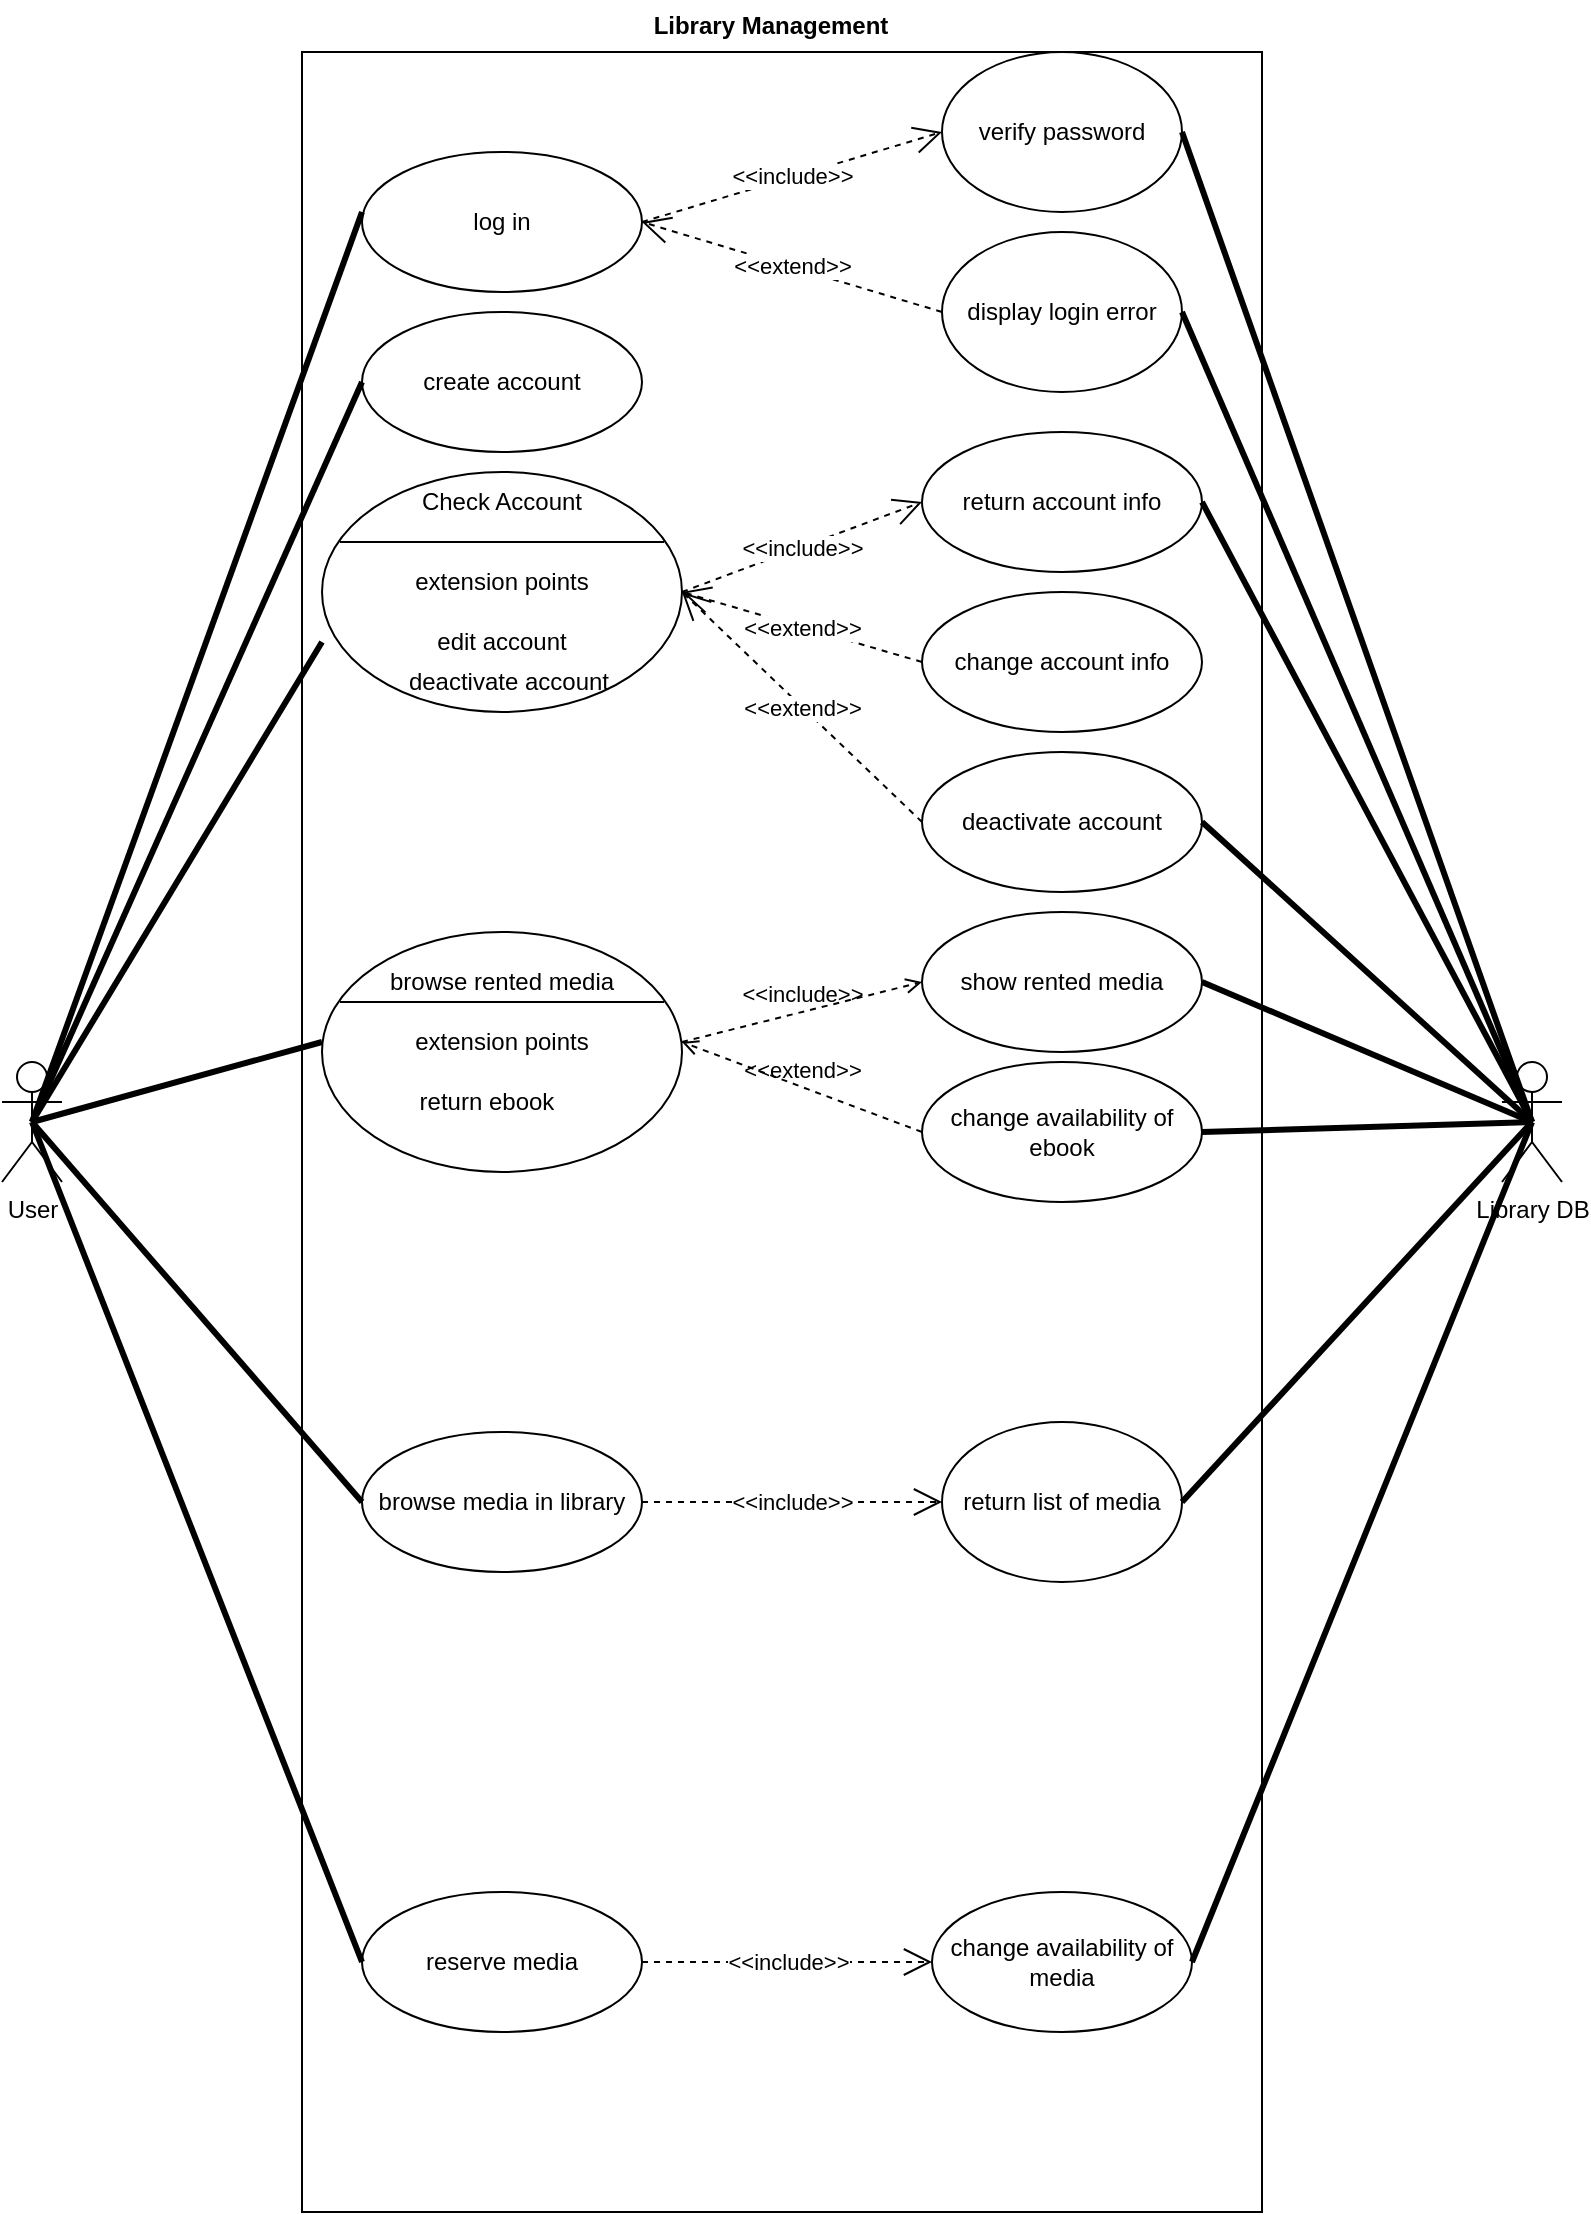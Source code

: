 <mxfile version="21.8.2" type="github">
  <diagram name="Seite-1" id="S5QmIKLDBBXSKtdf-ioi">
    <mxGraphModel dx="1050" dy="581" grid="1" gridSize="10" guides="1" tooltips="1" connect="1" arrows="1" fold="1" page="1" pageScale="1" pageWidth="827" pageHeight="1169" math="0" shadow="0">
      <root>
        <mxCell id="0" />
        <mxCell id="1" parent="0" />
        <mxCell id="hpNn5IQoCIHGTrCPKWzf-3" value="" style="rounded=0;whiteSpace=wrap;html=1;" parent="1" vertex="1">
          <mxGeometry x="180" y="50" width="480" height="1080" as="geometry" />
        </mxCell>
        <mxCell id="hpNn5IQoCIHGTrCPKWzf-4" value="User" style="shape=umlActor;verticalLabelPosition=bottom;verticalAlign=top;html=1;" parent="1" vertex="1">
          <mxGeometry x="30" y="555" width="30" height="60" as="geometry" />
        </mxCell>
        <mxCell id="hpNn5IQoCIHGTrCPKWzf-5" value="Library Management" style="text;align=center;fontStyle=1;verticalAlign=middle;spacingLeft=3;spacingRight=3;strokeColor=none;rotatable=0;points=[[0,0.5],[1,0.5]];portConstraint=eastwest;html=1;" parent="1" vertex="1">
          <mxGeometry x="374" y="24" width="80" height="26" as="geometry" />
        </mxCell>
        <mxCell id="hpNn5IQoCIHGTrCPKWzf-6" value="log in" style="ellipse;whiteSpace=wrap;html=1;" parent="1" vertex="1">
          <mxGeometry x="210" y="100" width="140" height="70" as="geometry" />
        </mxCell>
        <mxCell id="hpNn5IQoCIHGTrCPKWzf-9" value="&lt;div&gt;Library DB&lt;/div&gt;&lt;div&gt;&lt;br&gt;&lt;/div&gt;" style="shape=umlActor;verticalLabelPosition=bottom;verticalAlign=top;html=1;" parent="1" vertex="1">
          <mxGeometry x="780" y="555" width="30" height="60" as="geometry" />
        </mxCell>
        <mxCell id="hpNn5IQoCIHGTrCPKWzf-10" value="browse media in library" style="ellipse;whiteSpace=wrap;html=1;" parent="1" vertex="1">
          <mxGeometry x="210" y="740" width="140" height="70" as="geometry" />
        </mxCell>
        <mxCell id="hpNn5IQoCIHGTrCPKWzf-11" value="reserve media" style="ellipse;whiteSpace=wrap;html=1;" parent="1" vertex="1">
          <mxGeometry x="210" y="970" width="140" height="70" as="geometry" />
        </mxCell>
        <mxCell id="zsX-AvU5s3xYMVeeAdIB-1" value="verify password" style="ellipse;whiteSpace=wrap;html=1;" parent="1" vertex="1">
          <mxGeometry x="500" y="50" width="120" height="80" as="geometry" />
        </mxCell>
        <mxCell id="zsX-AvU5s3xYMVeeAdIB-2" value="display login error" style="ellipse;whiteSpace=wrap;html=1;" parent="1" vertex="1">
          <mxGeometry x="500" y="140" width="120" height="80" as="geometry" />
        </mxCell>
        <mxCell id="zsX-AvU5s3xYMVeeAdIB-3" value="&lt;div&gt;return list of media&lt;/div&gt;" style="ellipse;whiteSpace=wrap;html=1;" parent="1" vertex="1">
          <mxGeometry x="500" y="735" width="120" height="80" as="geometry" />
        </mxCell>
        <mxCell id="zsX-AvU5s3xYMVeeAdIB-4" value="&amp;lt;&amp;lt;include&amp;gt;&amp;gt;" style="endArrow=open;endSize=12;dashed=1;html=1;rounded=0;exitX=1;exitY=0.5;exitDx=0;exitDy=0;entryX=0;entryY=0.5;entryDx=0;entryDy=0;" parent="1" source="hpNn5IQoCIHGTrCPKWzf-6" target="zsX-AvU5s3xYMVeeAdIB-1" edge="1">
          <mxGeometry width="160" relative="1" as="geometry">
            <mxPoint x="290" y="89.5" as="sourcePoint" />
            <mxPoint x="450" y="89.5" as="targetPoint" />
          </mxGeometry>
        </mxCell>
        <mxCell id="zsX-AvU5s3xYMVeeAdIB-5" value="&amp;lt;&amp;lt;extend&amp;gt;&amp;gt;" style="endArrow=open;endSize=12;dashed=1;html=1;rounded=0;exitX=0;exitY=0.5;exitDx=0;exitDy=0;entryX=1;entryY=0.5;entryDx=0;entryDy=0;" parent="1" source="zsX-AvU5s3xYMVeeAdIB-2" target="hpNn5IQoCIHGTrCPKWzf-6" edge="1">
          <mxGeometry width="160" relative="1" as="geometry">
            <mxPoint x="320" y="179" as="sourcePoint" />
            <mxPoint x="450" y="179" as="targetPoint" />
          </mxGeometry>
        </mxCell>
        <mxCell id="zsX-AvU5s3xYMVeeAdIB-6" value="&amp;lt;&amp;lt;include&amp;gt;&amp;gt;" style="endArrow=open;endSize=12;dashed=1;html=1;rounded=0;exitX=1;exitY=0.5;exitDx=0;exitDy=0;entryX=0;entryY=0.5;entryDx=0;entryDy=0;" parent="1" source="hpNn5IQoCIHGTrCPKWzf-10" target="zsX-AvU5s3xYMVeeAdIB-3" edge="1">
          <mxGeometry width="160" relative="1" as="geometry">
            <mxPoint x="330" y="280" as="sourcePoint" />
            <mxPoint x="490" y="280" as="targetPoint" />
          </mxGeometry>
        </mxCell>
        <mxCell id="zsX-AvU5s3xYMVeeAdIB-7" value="change availability of media" style="ellipse;whiteSpace=wrap;html=1;" parent="1" vertex="1">
          <mxGeometry x="495" y="970" width="130" height="70" as="geometry" />
        </mxCell>
        <mxCell id="zsX-AvU5s3xYMVeeAdIB-8" value="&amp;lt;&amp;lt;include&amp;gt;&amp;gt;" style="endArrow=open;endSize=12;dashed=1;html=1;rounded=0;entryX=0;entryY=0.5;entryDx=0;entryDy=0;exitX=1;exitY=0.5;exitDx=0;exitDy=0;" parent="1" source="hpNn5IQoCIHGTrCPKWzf-11" target="zsX-AvU5s3xYMVeeAdIB-7" edge="1">
          <mxGeometry width="160" relative="1" as="geometry">
            <mxPoint x="330" y="400" as="sourcePoint" />
            <mxPoint x="490" y="400" as="targetPoint" />
          </mxGeometry>
        </mxCell>
        <mxCell id="zsX-AvU5s3xYMVeeAdIB-11" value="create account" style="ellipse;whiteSpace=wrap;html=1;" parent="1" vertex="1">
          <mxGeometry x="210" y="180" width="140" height="70" as="geometry" />
        </mxCell>
        <mxCell id="zsX-AvU5s3xYMVeeAdIB-14" value="" style="shape=ellipse;container=1;horizontal=1;horizontalStack=0;resizeParent=1;resizeParentMax=0;resizeLast=0;html=1;dashed=0;collapsible=0;" parent="1" vertex="1">
          <mxGeometry x="190" y="260" width="180" height="120" as="geometry" />
        </mxCell>
        <mxCell id="zsX-AvU5s3xYMVeeAdIB-15" value="Check Account" style="html=1;strokeColor=none;fillColor=none;align=center;verticalAlign=middle;rotatable=0;whiteSpace=wrap;" parent="zsX-AvU5s3xYMVeeAdIB-14" vertex="1">
          <mxGeometry width="180" height="30" as="geometry" />
        </mxCell>
        <mxCell id="zsX-AvU5s3xYMVeeAdIB-16" value="" style="line;strokeWidth=1;fillColor=none;rotatable=0;labelPosition=right;points=[];portConstraint=eastwest;dashed=0;resizeWidth=1;" parent="zsX-AvU5s3xYMVeeAdIB-14" vertex="1">
          <mxGeometry x="9" y="30" width="162" height="10" as="geometry" />
        </mxCell>
        <mxCell id="zsX-AvU5s3xYMVeeAdIB-17" value="edit account" style="text;html=1;align=center;verticalAlign=middle;rotatable=0;fillColor=none;strokeColor=none;whiteSpace=wrap;" parent="zsX-AvU5s3xYMVeeAdIB-14" vertex="1">
          <mxGeometry y="70" width="180" height="30" as="geometry" />
        </mxCell>
        <mxCell id="zsX-AvU5s3xYMVeeAdIB-18" value="&lt;div align=&quot;center&quot;&gt;deactivate account&lt;/div&gt;" style="text;html=1;align=center;verticalAlign=middle;rotatable=0;spacingLeft=25;fillColor=none;strokeColor=none;whiteSpace=wrap;" parent="zsX-AvU5s3xYMVeeAdIB-14" vertex="1">
          <mxGeometry x="-9" y="90" width="180" height="30" as="geometry" />
        </mxCell>
        <mxCell id="zsX-AvU5s3xYMVeeAdIB-37" value="extension points" style="text;html=1;strokeColor=none;fillColor=none;align=center;verticalAlign=middle;whiteSpace=wrap;rounded=0;" parent="zsX-AvU5s3xYMVeeAdIB-14" vertex="1">
          <mxGeometry x="45" y="40" width="90" height="30" as="geometry" />
        </mxCell>
        <mxCell id="zsX-AvU5s3xYMVeeAdIB-20" value="" style="endArrow=none;startArrow=none;endFill=0;startFill=0;endSize=8;html=1;verticalAlign=bottom;labelBackgroundColor=none;strokeWidth=3;rounded=0;exitX=0.5;exitY=0.5;exitDx=0;exitDy=0;exitPerimeter=0;entryX=0;entryY=0.429;entryDx=0;entryDy=0;entryPerimeter=0;" parent="1" source="hpNn5IQoCIHGTrCPKWzf-4" target="hpNn5IQoCIHGTrCPKWzf-6" edge="1">
          <mxGeometry width="160" relative="1" as="geometry">
            <mxPoint x="95" y="195" as="sourcePoint" />
            <mxPoint x="210" y="140" as="targetPoint" />
          </mxGeometry>
        </mxCell>
        <mxCell id="zsX-AvU5s3xYMVeeAdIB-21" value="" style="endArrow=none;startArrow=none;endFill=0;startFill=0;endSize=8;html=1;verticalAlign=bottom;labelBackgroundColor=none;strokeWidth=3;rounded=0;exitX=0.5;exitY=0.5;exitDx=0;exitDy=0;exitPerimeter=0;entryX=0;entryY=0.5;entryDx=0;entryDy=0;" parent="1" source="hpNn5IQoCIHGTrCPKWzf-4" target="zsX-AvU5s3xYMVeeAdIB-11" edge="1">
          <mxGeometry width="160" relative="1" as="geometry">
            <mxPoint x="330" y="310" as="sourcePoint" />
            <mxPoint x="490" y="310" as="targetPoint" />
          </mxGeometry>
        </mxCell>
        <mxCell id="zsX-AvU5s3xYMVeeAdIB-23" value="" style="endArrow=none;startArrow=none;endFill=0;startFill=0;endSize=8;html=1;verticalAlign=bottom;labelBackgroundColor=none;strokeWidth=3;rounded=0;exitX=0.5;exitY=0.5;exitDx=0;exitDy=0;exitPerimeter=0;entryX=0;entryY=0.5;entryDx=0;entryDy=0;" parent="1" source="hpNn5IQoCIHGTrCPKWzf-4" target="zsX-AvU5s3xYMVeeAdIB-17" edge="1">
          <mxGeometry width="160" relative="1" as="geometry">
            <mxPoint x="330" y="310" as="sourcePoint" />
            <mxPoint x="490" y="310" as="targetPoint" />
          </mxGeometry>
        </mxCell>
        <mxCell id="zsX-AvU5s3xYMVeeAdIB-24" value="" style="endArrow=none;startArrow=none;endFill=0;startFill=0;endSize=8;html=1;verticalAlign=bottom;labelBackgroundColor=none;strokeWidth=3;rounded=0;exitX=0.5;exitY=0.5;exitDx=0;exitDy=0;exitPerimeter=0;entryX=0;entryY=0.5;entryDx=0;entryDy=0;" parent="1" source="hpNn5IQoCIHGTrCPKWzf-4" target="zsX-AvU5s3xYMVeeAdIB-35" edge="1">
          <mxGeometry width="160" relative="1" as="geometry">
            <mxPoint x="330" y="310" as="sourcePoint" />
            <mxPoint x="210" y="435" as="targetPoint" />
          </mxGeometry>
        </mxCell>
        <mxCell id="zsX-AvU5s3xYMVeeAdIB-25" value="" style="endArrow=none;startArrow=none;endFill=0;startFill=0;endSize=8;html=1;verticalAlign=bottom;labelBackgroundColor=none;strokeWidth=3;rounded=0;exitX=0.5;exitY=0.5;exitDx=0;exitDy=0;exitPerimeter=0;entryX=0;entryY=0.5;entryDx=0;entryDy=0;" parent="1" source="hpNn5IQoCIHGTrCPKWzf-4" target="hpNn5IQoCIHGTrCPKWzf-10" edge="1">
          <mxGeometry width="160" relative="1" as="geometry">
            <mxPoint x="330" y="550" as="sourcePoint" />
            <mxPoint x="490" y="550" as="targetPoint" />
          </mxGeometry>
        </mxCell>
        <mxCell id="zsX-AvU5s3xYMVeeAdIB-26" value="" style="endArrow=none;startArrow=none;endFill=0;startFill=0;endSize=8;html=1;verticalAlign=bottom;labelBackgroundColor=none;strokeWidth=3;rounded=0;exitX=0.5;exitY=0.5;exitDx=0;exitDy=0;exitPerimeter=0;entryX=0;entryY=0.5;entryDx=0;entryDy=0;" parent="1" source="hpNn5IQoCIHGTrCPKWzf-4" target="hpNn5IQoCIHGTrCPKWzf-11" edge="1">
          <mxGeometry width="160" relative="1" as="geometry">
            <mxPoint x="330" y="550" as="sourcePoint" />
            <mxPoint x="490" y="550" as="targetPoint" />
          </mxGeometry>
        </mxCell>
        <mxCell id="zsX-AvU5s3xYMVeeAdIB-28" value="" style="endArrow=none;startArrow=none;endFill=0;startFill=0;endSize=8;html=1;verticalAlign=bottom;labelBackgroundColor=none;strokeWidth=3;rounded=0;entryX=0.5;entryY=0.5;entryDx=0;entryDy=0;entryPerimeter=0;exitX=1;exitY=0.5;exitDx=0;exitDy=0;" parent="1" source="zsX-AvU5s3xYMVeeAdIB-1" target="hpNn5IQoCIHGTrCPKWzf-9" edge="1">
          <mxGeometry width="160" relative="1" as="geometry">
            <mxPoint x="330" y="310" as="sourcePoint" />
            <mxPoint x="490" y="310" as="targetPoint" />
          </mxGeometry>
        </mxCell>
        <mxCell id="zsX-AvU5s3xYMVeeAdIB-29" value="" style="endArrow=none;startArrow=none;endFill=0;startFill=0;endSize=8;html=1;verticalAlign=bottom;labelBackgroundColor=none;strokeWidth=3;rounded=0;entryX=0.5;entryY=0.5;entryDx=0;entryDy=0;entryPerimeter=0;exitX=1;exitY=0.5;exitDx=0;exitDy=0;" parent="1" source="zsX-AvU5s3xYMVeeAdIB-2" target="hpNn5IQoCIHGTrCPKWzf-9" edge="1">
          <mxGeometry width="160" relative="1" as="geometry">
            <mxPoint x="330" y="310" as="sourcePoint" />
            <mxPoint x="490" y="310" as="targetPoint" />
          </mxGeometry>
        </mxCell>
        <mxCell id="zsX-AvU5s3xYMVeeAdIB-31" value="show rented media" style="ellipse;whiteSpace=wrap;html=1;" parent="1" vertex="1">
          <mxGeometry x="490" y="480" width="140" height="70" as="geometry" />
        </mxCell>
        <mxCell id="zsX-AvU5s3xYMVeeAdIB-32" value="" style="shape=ellipse;container=1;horizontal=1;horizontalStack=0;resizeParent=1;resizeParentMax=0;resizeLast=0;html=1;dashed=0;collapsible=0;" parent="1" vertex="1">
          <mxGeometry x="190" y="490" width="180" height="120" as="geometry" />
        </mxCell>
        <mxCell id="zsX-AvU5s3xYMVeeAdIB-33" value="&lt;div&gt;browse rented media&lt;/div&gt;" style="html=1;strokeColor=none;fillColor=none;align=center;verticalAlign=middle;rotatable=0;whiteSpace=wrap;" parent="zsX-AvU5s3xYMVeeAdIB-32" vertex="1">
          <mxGeometry y="10" width="180" height="30" as="geometry" />
        </mxCell>
        <mxCell id="zsX-AvU5s3xYMVeeAdIB-34" value="" style="line;strokeWidth=1;fillColor=none;rotatable=0;labelPosition=right;points=[];portConstraint=eastwest;dashed=0;resizeWidth=1;" parent="zsX-AvU5s3xYMVeeAdIB-32" vertex="1">
          <mxGeometry x="9" y="30" width="162" height="10" as="geometry" />
        </mxCell>
        <mxCell id="zsX-AvU5s3xYMVeeAdIB-35" value="extension points" style="text;html=1;align=center;verticalAlign=middle;rotatable=0;fillColor=none;strokeColor=none;whiteSpace=wrap;" parent="zsX-AvU5s3xYMVeeAdIB-32" vertex="1">
          <mxGeometry y="40" width="180" height="30" as="geometry" />
        </mxCell>
        <mxCell id="zsX-AvU5s3xYMVeeAdIB-36" value="&lt;div&gt;return ebook&lt;br&gt;&lt;/div&gt;" style="text;html=1;align=center;verticalAlign=middle;rotatable=0;spacingLeft=25;fillColor=none;strokeColor=none;whiteSpace=wrap;" parent="zsX-AvU5s3xYMVeeAdIB-32" vertex="1">
          <mxGeometry x="-20" y="70" width="180" height="30" as="geometry" />
        </mxCell>
        <mxCell id="zsX-AvU5s3xYMVeeAdIB-38" value="&amp;lt;&amp;lt;include&amp;gt;&amp;gt;" style="endArrow=open;html=1;rounded=0;align=center;verticalAlign=bottom;dashed=1;endFill=0;labelBackgroundColor=none;exitX=1;exitY=0.5;exitDx=0;exitDy=0;entryX=0;entryY=0.5;entryDx=0;entryDy=0;" parent="1" source="zsX-AvU5s3xYMVeeAdIB-35" target="zsX-AvU5s3xYMVeeAdIB-31" edge="1">
          <mxGeometry relative="1" as="geometry">
            <mxPoint x="330" y="430" as="sourcePoint" />
            <mxPoint x="490" y="430" as="targetPoint" />
          </mxGeometry>
        </mxCell>
        <mxCell id="zsX-AvU5s3xYMVeeAdIB-39" value="" style="resizable=0;html=1;align=center;verticalAlign=top;labelBackgroundColor=none;" parent="zsX-AvU5s3xYMVeeAdIB-38" connectable="0" vertex="1">
          <mxGeometry relative="1" as="geometry" />
        </mxCell>
        <mxCell id="zsX-AvU5s3xYMVeeAdIB-40" value="change availability of ebook" style="ellipse;whiteSpace=wrap;html=1;" parent="1" vertex="1">
          <mxGeometry x="490" y="555" width="140" height="70" as="geometry" />
        </mxCell>
        <mxCell id="zsX-AvU5s3xYMVeeAdIB-41" value="&amp;lt;&amp;lt;extend&amp;gt;&amp;gt;" style="endArrow=open;html=1;rounded=0;align=center;verticalAlign=bottom;dashed=1;endFill=0;labelBackgroundColor=none;entryX=1;entryY=0.5;entryDx=0;entryDy=0;exitX=0;exitY=0.5;exitDx=0;exitDy=0;" parent="1" source="zsX-AvU5s3xYMVeeAdIB-40" target="zsX-AvU5s3xYMVeeAdIB-35" edge="1">
          <mxGeometry relative="1" as="geometry">
            <mxPoint x="330" y="570" as="sourcePoint" />
            <mxPoint x="490" y="570" as="targetPoint" />
          </mxGeometry>
        </mxCell>
        <mxCell id="zsX-AvU5s3xYMVeeAdIB-42" value="" style="resizable=0;html=1;align=center;verticalAlign=top;labelBackgroundColor=none;" parent="zsX-AvU5s3xYMVeeAdIB-41" connectable="0" vertex="1">
          <mxGeometry relative="1" as="geometry" />
        </mxCell>
        <mxCell id="zsX-AvU5s3xYMVeeAdIB-43" value="return account info" style="ellipse;whiteSpace=wrap;html=1;" parent="1" vertex="1">
          <mxGeometry x="490" y="240" width="140" height="70" as="geometry" />
        </mxCell>
        <mxCell id="zsX-AvU5s3xYMVeeAdIB-44" value="&amp;lt;&amp;lt;include&amp;gt;&amp;gt;" style="endArrow=open;endSize=12;dashed=1;html=1;rounded=0;exitX=1;exitY=0.5;exitDx=0;exitDy=0;entryX=0;entryY=0.5;entryDx=0;entryDy=0;" parent="1" source="zsX-AvU5s3xYMVeeAdIB-14" target="zsX-AvU5s3xYMVeeAdIB-43" edge="1">
          <mxGeometry width="160" relative="1" as="geometry">
            <mxPoint x="390" y="320" as="sourcePoint" />
            <mxPoint x="530" y="320" as="targetPoint" />
          </mxGeometry>
        </mxCell>
        <mxCell id="zsX-AvU5s3xYMVeeAdIB-45" value="change account info" style="ellipse;whiteSpace=wrap;html=1;" parent="1" vertex="1">
          <mxGeometry x="490" y="320" width="140" height="70" as="geometry" />
        </mxCell>
        <mxCell id="zsX-AvU5s3xYMVeeAdIB-47" value="deactivate account" style="ellipse;whiteSpace=wrap;html=1;" parent="1" vertex="1">
          <mxGeometry x="490" y="400" width="140" height="70" as="geometry" />
        </mxCell>
        <mxCell id="zsX-AvU5s3xYMVeeAdIB-48" value="&amp;lt;&amp;lt;extend&amp;gt;&amp;gt;" style="endArrow=open;endSize=12;dashed=1;html=1;rounded=0;entryX=1;entryY=0.5;entryDx=0;entryDy=0;exitX=0;exitY=0.5;exitDx=0;exitDy=0;" parent="1" source="zsX-AvU5s3xYMVeeAdIB-45" target="zsX-AvU5s3xYMVeeAdIB-14" edge="1">
          <mxGeometry width="160" relative="1" as="geometry">
            <mxPoint x="280" y="420" as="sourcePoint" />
            <mxPoint x="440" y="420" as="targetPoint" />
          </mxGeometry>
        </mxCell>
        <mxCell id="zsX-AvU5s3xYMVeeAdIB-49" value="&amp;lt;&amp;lt;extend&amp;gt;&amp;gt;" style="endArrow=open;endSize=12;dashed=1;html=1;rounded=0;exitX=0;exitY=0.5;exitDx=0;exitDy=0;" parent="1" source="zsX-AvU5s3xYMVeeAdIB-47" edge="1">
          <mxGeometry width="160" relative="1" as="geometry">
            <mxPoint x="330" y="450" as="sourcePoint" />
            <mxPoint x="370" y="320" as="targetPoint" />
          </mxGeometry>
        </mxCell>
        <mxCell id="LW7V7AQ3jZXlQ-3NcJ5o-2" value="" style="endArrow=none;startArrow=none;endFill=0;startFill=0;endSize=8;html=1;verticalAlign=bottom;labelBackgroundColor=none;strokeWidth=3;rounded=0;entryX=0.5;entryY=0.5;entryDx=0;entryDy=0;entryPerimeter=0;exitX=1;exitY=0.5;exitDx=0;exitDy=0;" edge="1" parent="1" source="zsX-AvU5s3xYMVeeAdIB-43" target="hpNn5IQoCIHGTrCPKWzf-9">
          <mxGeometry width="160" relative="1" as="geometry">
            <mxPoint x="330" y="480" as="sourcePoint" />
            <mxPoint x="490" y="480" as="targetPoint" />
          </mxGeometry>
        </mxCell>
        <mxCell id="LW7V7AQ3jZXlQ-3NcJ5o-3" value="" style="endArrow=none;startArrow=none;endFill=0;startFill=0;endSize=8;html=1;verticalAlign=bottom;labelBackgroundColor=none;strokeWidth=3;rounded=0;entryX=0.5;entryY=0.5;entryDx=0;entryDy=0;entryPerimeter=0;exitX=1;exitY=0.5;exitDx=0;exitDy=0;" edge="1" parent="1" source="zsX-AvU5s3xYMVeeAdIB-47" target="hpNn5IQoCIHGTrCPKWzf-9">
          <mxGeometry width="160" relative="1" as="geometry">
            <mxPoint x="330" y="480" as="sourcePoint" />
            <mxPoint x="490" y="480" as="targetPoint" />
          </mxGeometry>
        </mxCell>
        <mxCell id="LW7V7AQ3jZXlQ-3NcJ5o-4" value="" style="endArrow=none;startArrow=none;endFill=0;startFill=0;endSize=8;html=1;verticalAlign=bottom;labelBackgroundColor=none;strokeWidth=3;rounded=0;entryX=0.5;entryY=0.5;entryDx=0;entryDy=0;entryPerimeter=0;exitX=1;exitY=0.5;exitDx=0;exitDy=0;" edge="1" parent="1" source="zsX-AvU5s3xYMVeeAdIB-31" target="hpNn5IQoCIHGTrCPKWzf-9">
          <mxGeometry width="160" relative="1" as="geometry">
            <mxPoint x="330" y="480" as="sourcePoint" />
            <mxPoint x="490" y="480" as="targetPoint" />
          </mxGeometry>
        </mxCell>
        <mxCell id="LW7V7AQ3jZXlQ-3NcJ5o-5" value="" style="endArrow=none;startArrow=none;endFill=0;startFill=0;endSize=8;html=1;verticalAlign=bottom;labelBackgroundColor=none;strokeWidth=3;rounded=0;entryX=0.5;entryY=0.5;entryDx=0;entryDy=0;entryPerimeter=0;exitX=1;exitY=0.5;exitDx=0;exitDy=0;" edge="1" parent="1" source="zsX-AvU5s3xYMVeeAdIB-40" target="hpNn5IQoCIHGTrCPKWzf-9">
          <mxGeometry width="160" relative="1" as="geometry">
            <mxPoint x="330" y="480" as="sourcePoint" />
            <mxPoint x="490" y="480" as="targetPoint" />
          </mxGeometry>
        </mxCell>
        <mxCell id="LW7V7AQ3jZXlQ-3NcJ5o-6" value="" style="endArrow=none;startArrow=none;endFill=0;startFill=0;endSize=8;html=1;verticalAlign=bottom;labelBackgroundColor=none;strokeWidth=3;rounded=0;entryX=0.5;entryY=0.5;entryDx=0;entryDy=0;entryPerimeter=0;exitX=1;exitY=0.5;exitDx=0;exitDy=0;" edge="1" parent="1" source="zsX-AvU5s3xYMVeeAdIB-3" target="hpNn5IQoCIHGTrCPKWzf-9">
          <mxGeometry width="160" relative="1" as="geometry">
            <mxPoint x="330" y="480" as="sourcePoint" />
            <mxPoint x="490" y="480" as="targetPoint" />
          </mxGeometry>
        </mxCell>
        <mxCell id="LW7V7AQ3jZXlQ-3NcJ5o-8" value="" style="endArrow=none;startArrow=none;endFill=0;startFill=0;endSize=8;html=1;verticalAlign=bottom;labelBackgroundColor=none;strokeWidth=3;rounded=0;entryX=0.5;entryY=0.5;entryDx=0;entryDy=0;entryPerimeter=0;exitX=1;exitY=0.5;exitDx=0;exitDy=0;" edge="1" parent="1" source="zsX-AvU5s3xYMVeeAdIB-7" target="hpNn5IQoCIHGTrCPKWzf-9">
          <mxGeometry width="160" relative="1" as="geometry">
            <mxPoint x="330" y="830" as="sourcePoint" />
            <mxPoint x="490" y="830" as="targetPoint" />
          </mxGeometry>
        </mxCell>
      </root>
    </mxGraphModel>
  </diagram>
</mxfile>
